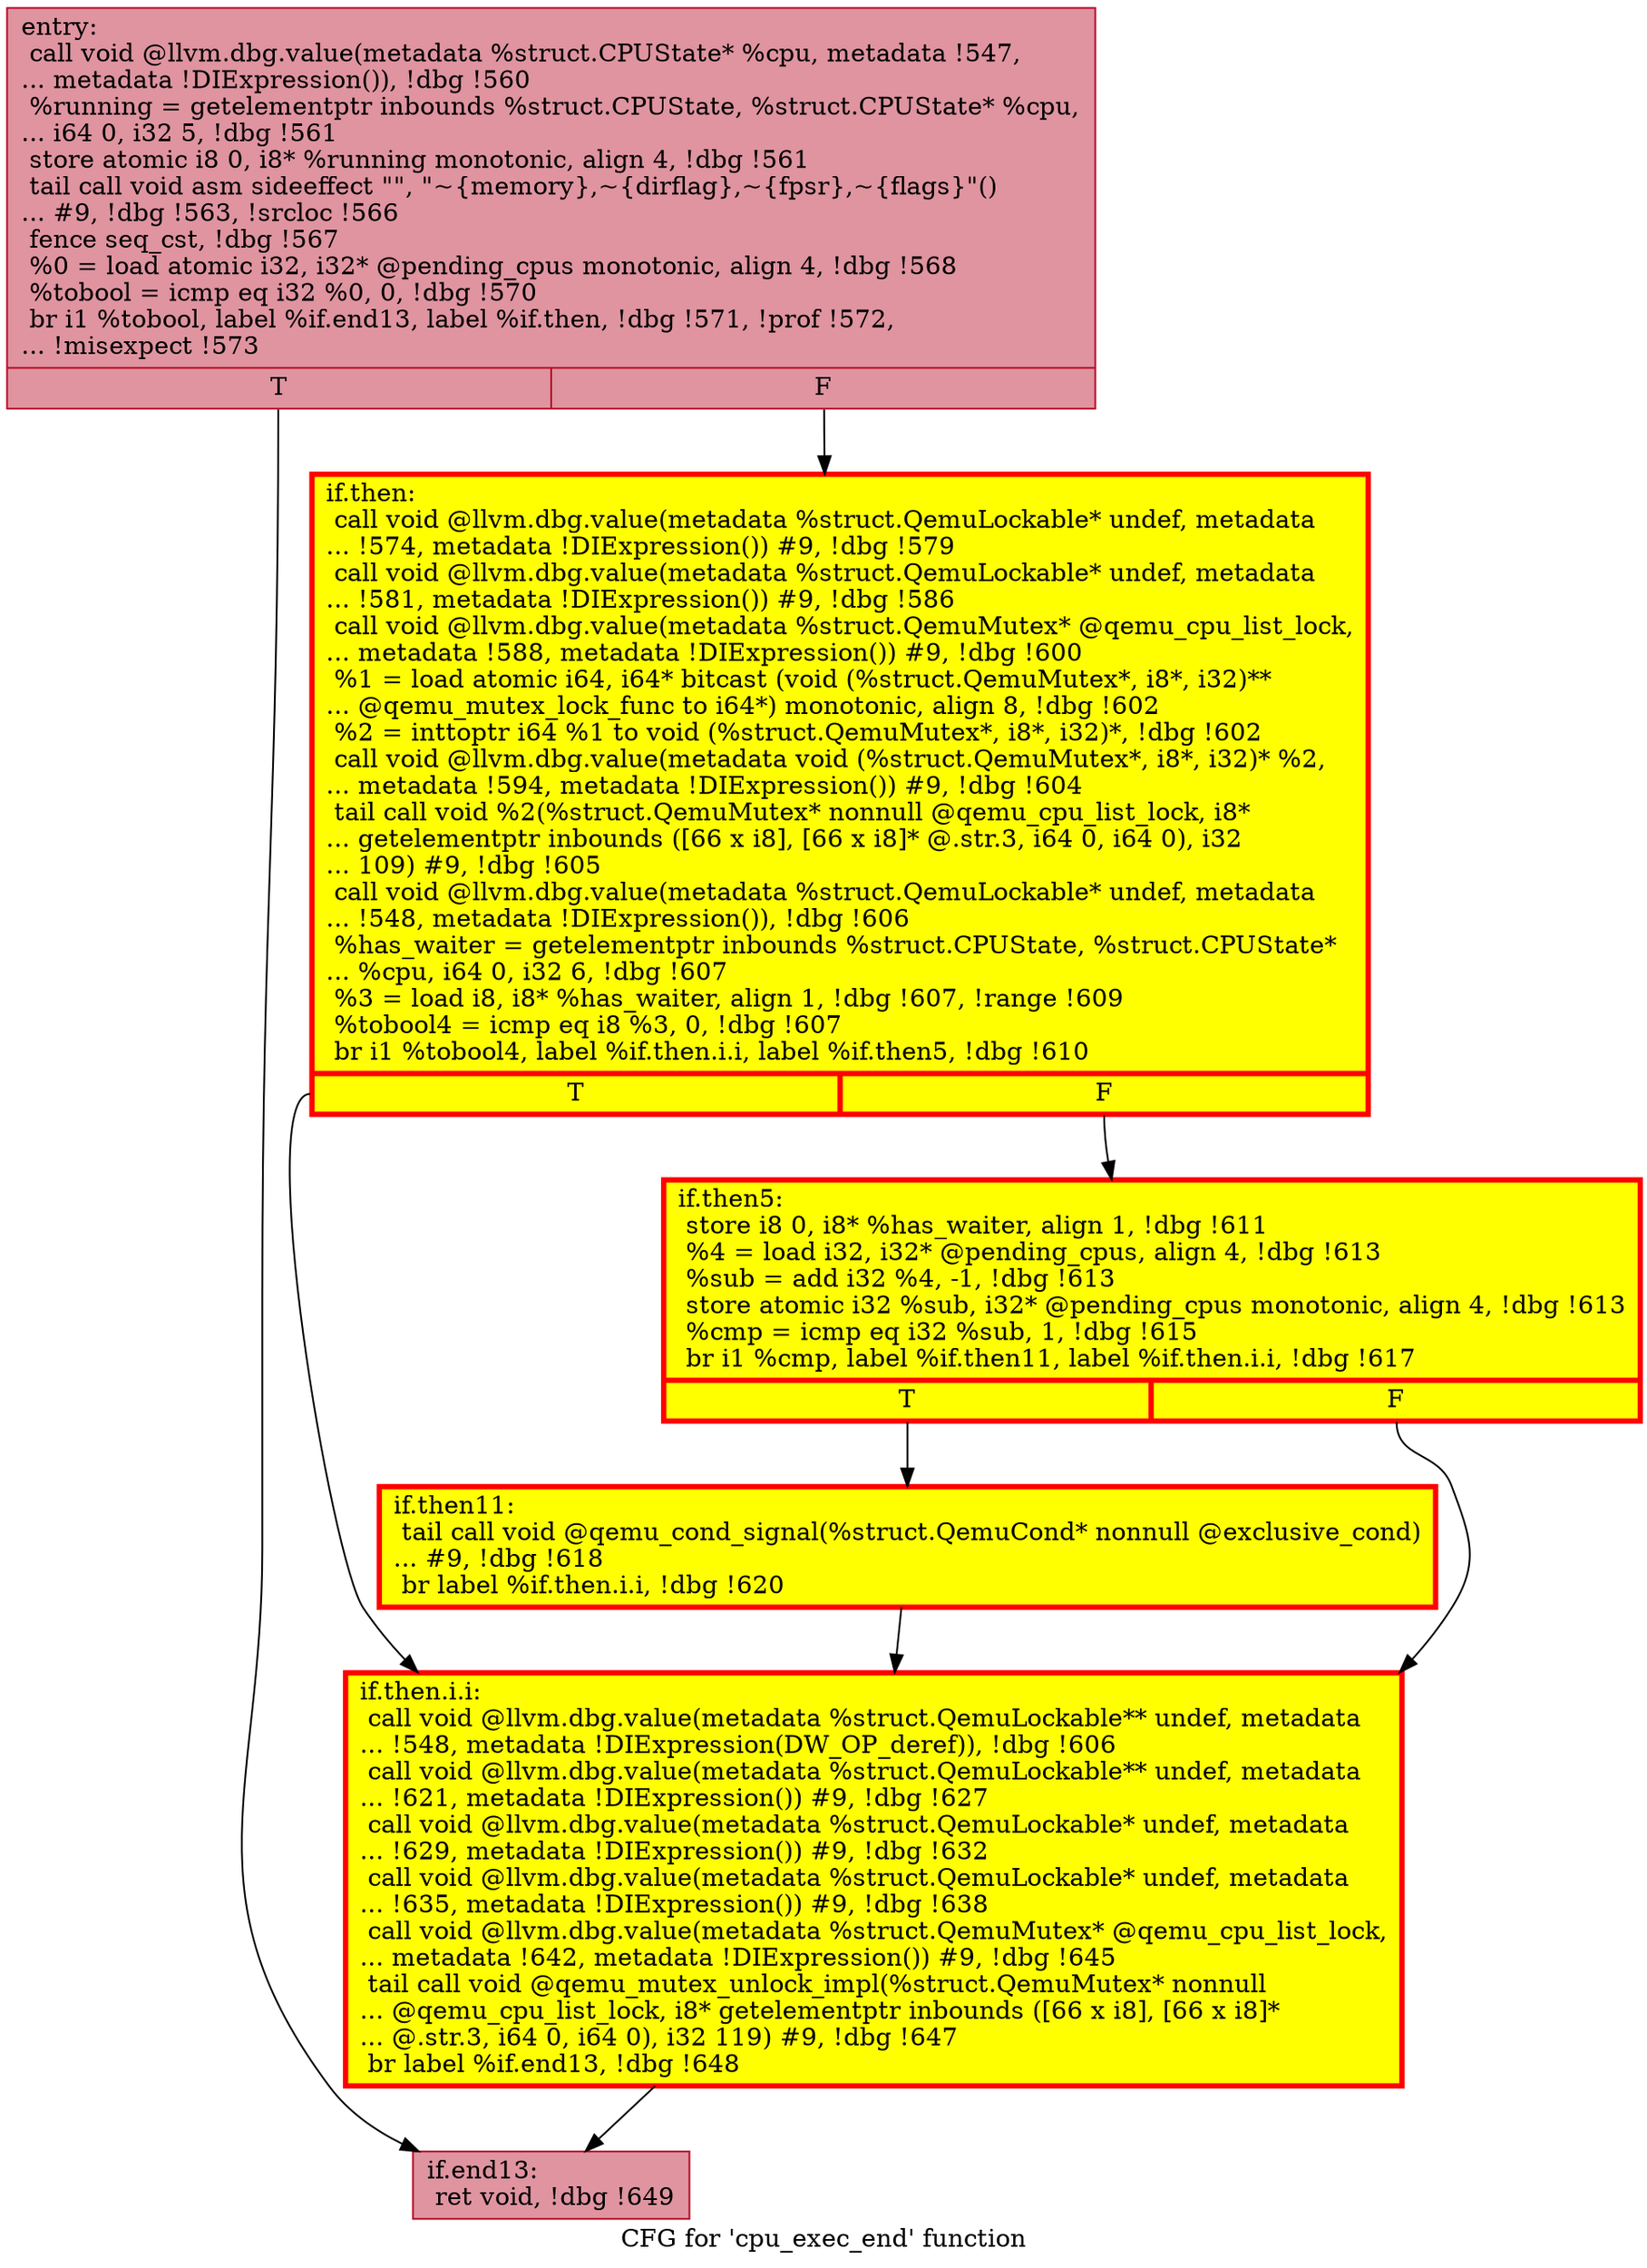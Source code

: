 digraph "CFG for 'cpu_exec_end' function" {
	label="CFG for 'cpu_exec_end' function";

	Node0x562576a518a0 [shape=record,color="#b70d28ff", style=filled, fillcolor="#b70d2870",label="{entry:\l  call void @llvm.dbg.value(metadata %struct.CPUState* %cpu, metadata !547,\l... metadata !DIExpression()), !dbg !560\l  %running = getelementptr inbounds %struct.CPUState, %struct.CPUState* %cpu,\l... i64 0, i32 5, !dbg !561\l  store atomic i8 0, i8* %running monotonic, align 4, !dbg !561\l  tail call void asm sideeffect \"\", \"~\{memory\},~\{dirflag\},~\{fpsr\},~\{flags\}\"()\l... #9, !dbg !563, !srcloc !566\l  fence seq_cst, !dbg !567\l  %0 = load atomic i32, i32* @pending_cpus monotonic, align 4, !dbg !568\l  %tobool = icmp eq i32 %0, 0, !dbg !570\l  br i1 %tobool, label %if.end13, label %if.then, !dbg !571, !prof !572,\l... !misexpect !573\l|{<s0>T|<s1>F}}"];
	Node0x562576a518a0:s0 -> Node0x562576a34190;
	Node0x562576a518a0:s1 -> Node0x562576a51a80;
	Node0x562576a51a80 [shape=record,penwidth=3.0, style="filled", color="red", fillcolor="yellow",label="{if.then:                                          \l  call void @llvm.dbg.value(metadata %struct.QemuLockable* undef, metadata\l... !574, metadata !DIExpression()) #9, !dbg !579\l  call void @llvm.dbg.value(metadata %struct.QemuLockable* undef, metadata\l... !581, metadata !DIExpression()) #9, !dbg !586\l  call void @llvm.dbg.value(metadata %struct.QemuMutex* @qemu_cpu_list_lock,\l... metadata !588, metadata !DIExpression()) #9, !dbg !600\l  %1 = load atomic i64, i64* bitcast (void (%struct.QemuMutex*, i8*, i32)**\l... @qemu_mutex_lock_func to i64*) monotonic, align 8, !dbg !602\l  %2 = inttoptr i64 %1 to void (%struct.QemuMutex*, i8*, i32)*, !dbg !602\l  call void @llvm.dbg.value(metadata void (%struct.QemuMutex*, i8*, i32)* %2,\l... metadata !594, metadata !DIExpression()) #9, !dbg !604\l  tail call void %2(%struct.QemuMutex* nonnull @qemu_cpu_list_lock, i8*\l... getelementptr inbounds ([66 x i8], [66 x i8]* @.str.3, i64 0, i64 0), i32\l... 109) #9, !dbg !605\l  call void @llvm.dbg.value(metadata %struct.QemuLockable* undef, metadata\l... !548, metadata !DIExpression()), !dbg !606\l  %has_waiter = getelementptr inbounds %struct.CPUState, %struct.CPUState*\l... %cpu, i64 0, i32 6, !dbg !607\l  %3 = load i8, i8* %has_waiter, align 1, !dbg !607, !range !609\l  %tobool4 = icmp eq i8 %3, 0, !dbg !607\l  br i1 %tobool4, label %if.then.i.i, label %if.then5, !dbg !610\l|{<s0>T|<s1>F}}"];
	Node0x562576a51a80:s0 -> Node0x562576a85f40;
	Node0x562576a51a80:s1 -> Node0x5625769fcad0;
	Node0x5625769fcad0 [shape=record,penwidth=3.0, style="filled", color="red", fillcolor="yellow",label="{if.then5:                                         \l  store i8 0, i8* %has_waiter, align 1, !dbg !611\l  %4 = load i32, i32* @pending_cpus, align 4, !dbg !613\l  %sub = add i32 %4, -1, !dbg !613\l  store atomic i32 %sub, i32* @pending_cpus monotonic, align 4, !dbg !613\l  %cmp = icmp eq i32 %sub, 1, !dbg !615\l  br i1 %cmp, label %if.then11, label %if.then.i.i, !dbg !617\l|{<s0>T|<s1>F}}"];
	Node0x5625769fcad0:s0 -> Node0x562576a5ced0;
	Node0x5625769fcad0:s1 -> Node0x562576a85f40;
	Node0x562576a5ced0 [shape=record,penwidth=3.0, style="filled", color="red", fillcolor="yellow",label="{if.then11:                                        \l  tail call void @qemu_cond_signal(%struct.QemuCond* nonnull @exclusive_cond)\l... #9, !dbg !618\l  br label %if.then.i.i, !dbg !620\l}"];
	Node0x562576a5ced0 -> Node0x562576a85f40;
	Node0x562576a85f40 [shape=record,penwidth=3.0, style="filled", color="red", fillcolor="yellow",label="{if.then.i.i:                                      \l  call void @llvm.dbg.value(metadata %struct.QemuLockable** undef, metadata\l... !548, metadata !DIExpression(DW_OP_deref)), !dbg !606\l  call void @llvm.dbg.value(metadata %struct.QemuLockable** undef, metadata\l... !621, metadata !DIExpression()) #9, !dbg !627\l  call void @llvm.dbg.value(metadata %struct.QemuLockable* undef, metadata\l... !629, metadata !DIExpression()) #9, !dbg !632\l  call void @llvm.dbg.value(metadata %struct.QemuLockable* undef, metadata\l... !635, metadata !DIExpression()) #9, !dbg !638\l  call void @llvm.dbg.value(metadata %struct.QemuMutex* @qemu_cpu_list_lock,\l... metadata !642, metadata !DIExpression()) #9, !dbg !645\l  tail call void @qemu_mutex_unlock_impl(%struct.QemuMutex* nonnull\l... @qemu_cpu_list_lock, i8* getelementptr inbounds ([66 x i8], [66 x i8]*\l... @.str.3, i64 0, i64 0), i32 119) #9, !dbg !647\l  br label %if.end13, !dbg !648\l}"];
	Node0x562576a85f40 -> Node0x562576a34190;
	Node0x562576a34190 [shape=record,color="#b70d28ff", style=filled, fillcolor="#b70d2870",label="{if.end13:                                         \l  ret void, !dbg !649\l}"];
}
